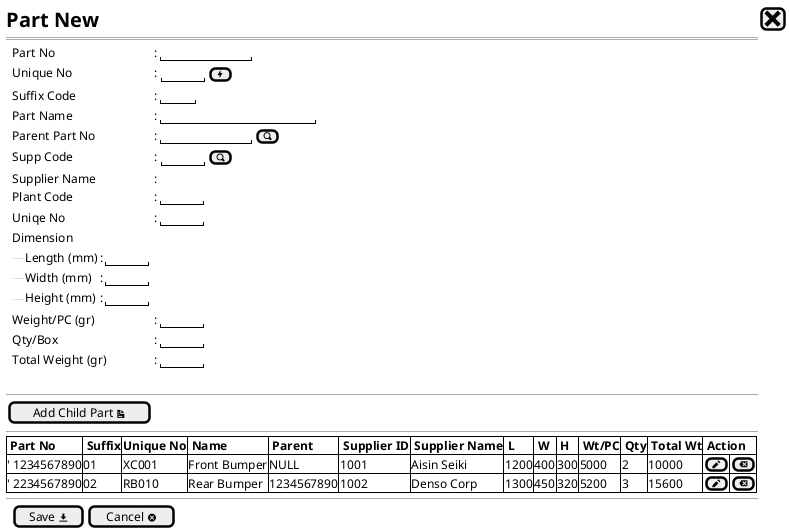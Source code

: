@startsalt
{
  <size:20><b>Part New | [<size:25><&x>]|*
  ==
  {
    .|Part No         |: |"           "|*
    .|Unique No       |: {|"     " |[<&bolt>]|}*
    .|Suffix Code     |: |"    "|*
    .|Part Name       |: |"                   "|*
    .|Parent Part No  |: |"           "| [<&magnifying-glass>]| *
    .|Supp Code       |: {|"     "|[<&magnifying-glass>]|} *
    .|Supplier Name   |: |.| *
    .|Plant Code      |: |"     "| *
    .|Uniqe No        |: |"     "| *
    .|Dimension|*
    .|{
      ..||Length (mm)    |: |"     "|*
      ..|Width (mm)      |: |"     "|*
      ..|Height (mm)     |: |"     "|*
      }
    .|Weight/PC (gr)    |: |"     "|*
    .|Qty/Box           |: |"     "|*
    .|Total Weight (gr) |: |"     "|*
  }
  .
  --
  {
    [Add Child Part <&document>]|*
  }
  --
  {#
    |<b> Part No  |<b> Suffix |<b>Unique No         |<b> Name     |<b> Parent |<b> Supplier ID |<b> Supplier Name |<b> L |<b> W |<b> H |<b> Wt/PC |<b> Qty |<b> Total Wt |<b> Action |*|*|*|*|*|*|*
    |' 1234567890 | 01        | XC001               |Front Bumper | NULL      | 1001           | Aisin Seiki      | 1200 | 400  | 300  | 5000     | 2      | 10000       |[<&pencil>]|[<&delete>]|*
    |' 2234567890 | 02        | RB010               |Rear Bumper  | 1234567890| 1002           | Denso Corp       | 1300 | 450  | 320  | 5200     | 3      | 15600       |[<&pencil>]|[<&delete>]|*
  }
  --
  {
  .|[ Save <&data-transfer-download>] |  [Cancel <&circle-x> ]|*
  }

}
@endsalt
